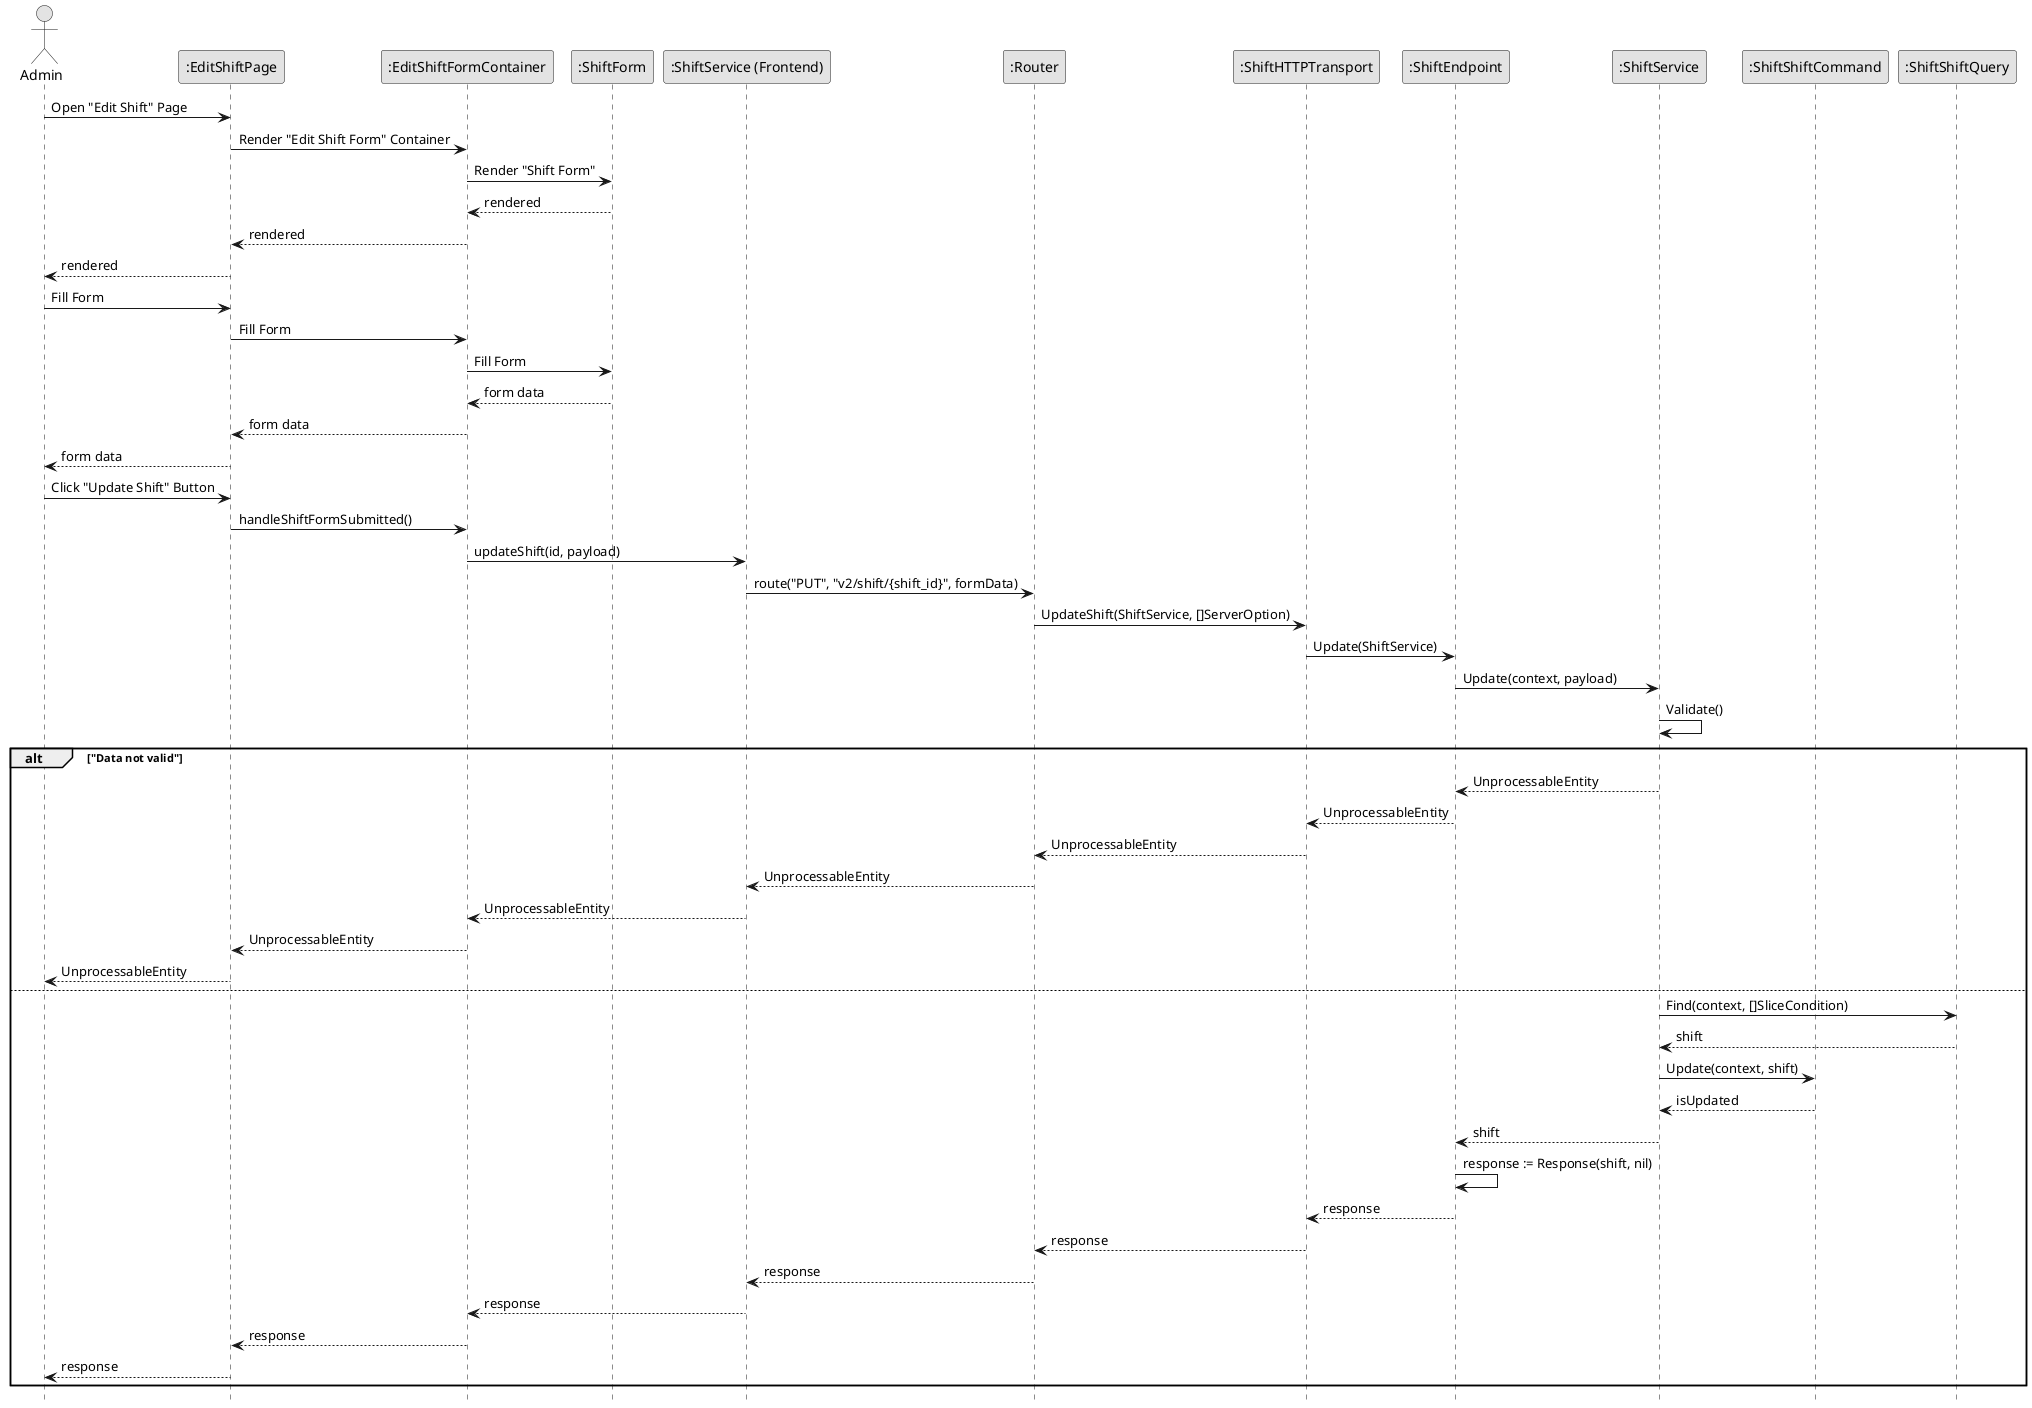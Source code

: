 @startuml UpdateShift

skinparam Monochrome true
skinparam Shadowing false
hide footbox

actor Admin
participant ":EditShiftPage" as EditShiftPage
participant ":EditShiftFormContainer" as EditShiftFormContainer
participant ":ShiftForm" as ShiftForm
participant ":ShiftService (Frontend)" as FEShiftService
participant ":Router" as Router
participant ":ShiftHTTPTransport" as ShiftHTTPTransport
participant ":ShiftEndpoint" as ShiftEndpoint
participant ":ShiftService" as ShiftService
participant ":ShiftShiftCommand" as ShiftCommand
participant ":ShiftShiftQuery" as ShiftQuery

Admin->EditShiftPage: Open "Edit Shift" Page
EditShiftPage->EditShiftFormContainer: Render "Edit Shift Form" Container
EditShiftFormContainer->ShiftForm: Render "Shift Form"
ShiftForm-->EditShiftFormContainer: rendered
EditShiftFormContainer-->EditShiftPage: rendered
EditShiftPage-->Admin: rendered

Admin->EditShiftPage: Fill Form
EditShiftPage->EditShiftFormContainer: Fill Form
EditShiftFormContainer->ShiftForm: Fill Form
ShiftForm-->EditShiftFormContainer: form data
EditShiftFormContainer-->EditShiftPage: form data
EditShiftPage-->Admin: form data

Admin->EditShiftPage: Click "Update Shift" Button
EditShiftPage->EditShiftFormContainer: handleShiftFormSubmitted()
EditShiftFormContainer->FEShiftService: updateShift(id, payload)
FEShiftService->Router: route("PUT", "v2/shift/{shift_id}", formData)

Router->ShiftHTTPTransport: UpdateShift(ShiftService, []ServerOption)
ShiftHTTPTransport->ShiftEndpoint: Update(ShiftService)
ShiftEndpoint->ShiftService: Update(context, payload)
ShiftService->ShiftService: Validate()

alt "Data not valid"
    ShiftService-->ShiftEndpoint: UnprocessableEntity
    ShiftEndpoint-->ShiftHTTPTransport: UnprocessableEntity
    ShiftHTTPTransport-->Router: UnprocessableEntity
    Router-->FEShiftService: UnprocessableEntity
    FEShiftService-->EditShiftFormContainer: UnprocessableEntity
    EditShiftFormContainer-->EditShiftPage: UnprocessableEntity
    EditShiftPage-->Admin: UnprocessableEntity
else
    ShiftService->ShiftQuery: Find(context, []SliceCondition)
    ShiftQuery-->ShiftService: shift

    ShiftService->ShiftCommand: Update(context, shift)
    ShiftCommand-->ShiftService: isUpdated
    ShiftService-->ShiftEndpoint: shift
    ShiftEndpoint->ShiftEndpoint: response := Response(shift, nil)
    ShiftEndpoint-->ShiftHTTPTransport: response
    ShiftHTTPTransport-->Router: response
    Router-->FEShiftService: response
    FEShiftService-->EditShiftFormContainer: response
    EditShiftFormContainer-->EditShiftPage: response
    EditShiftPage-->Admin: response
end

@enduml
